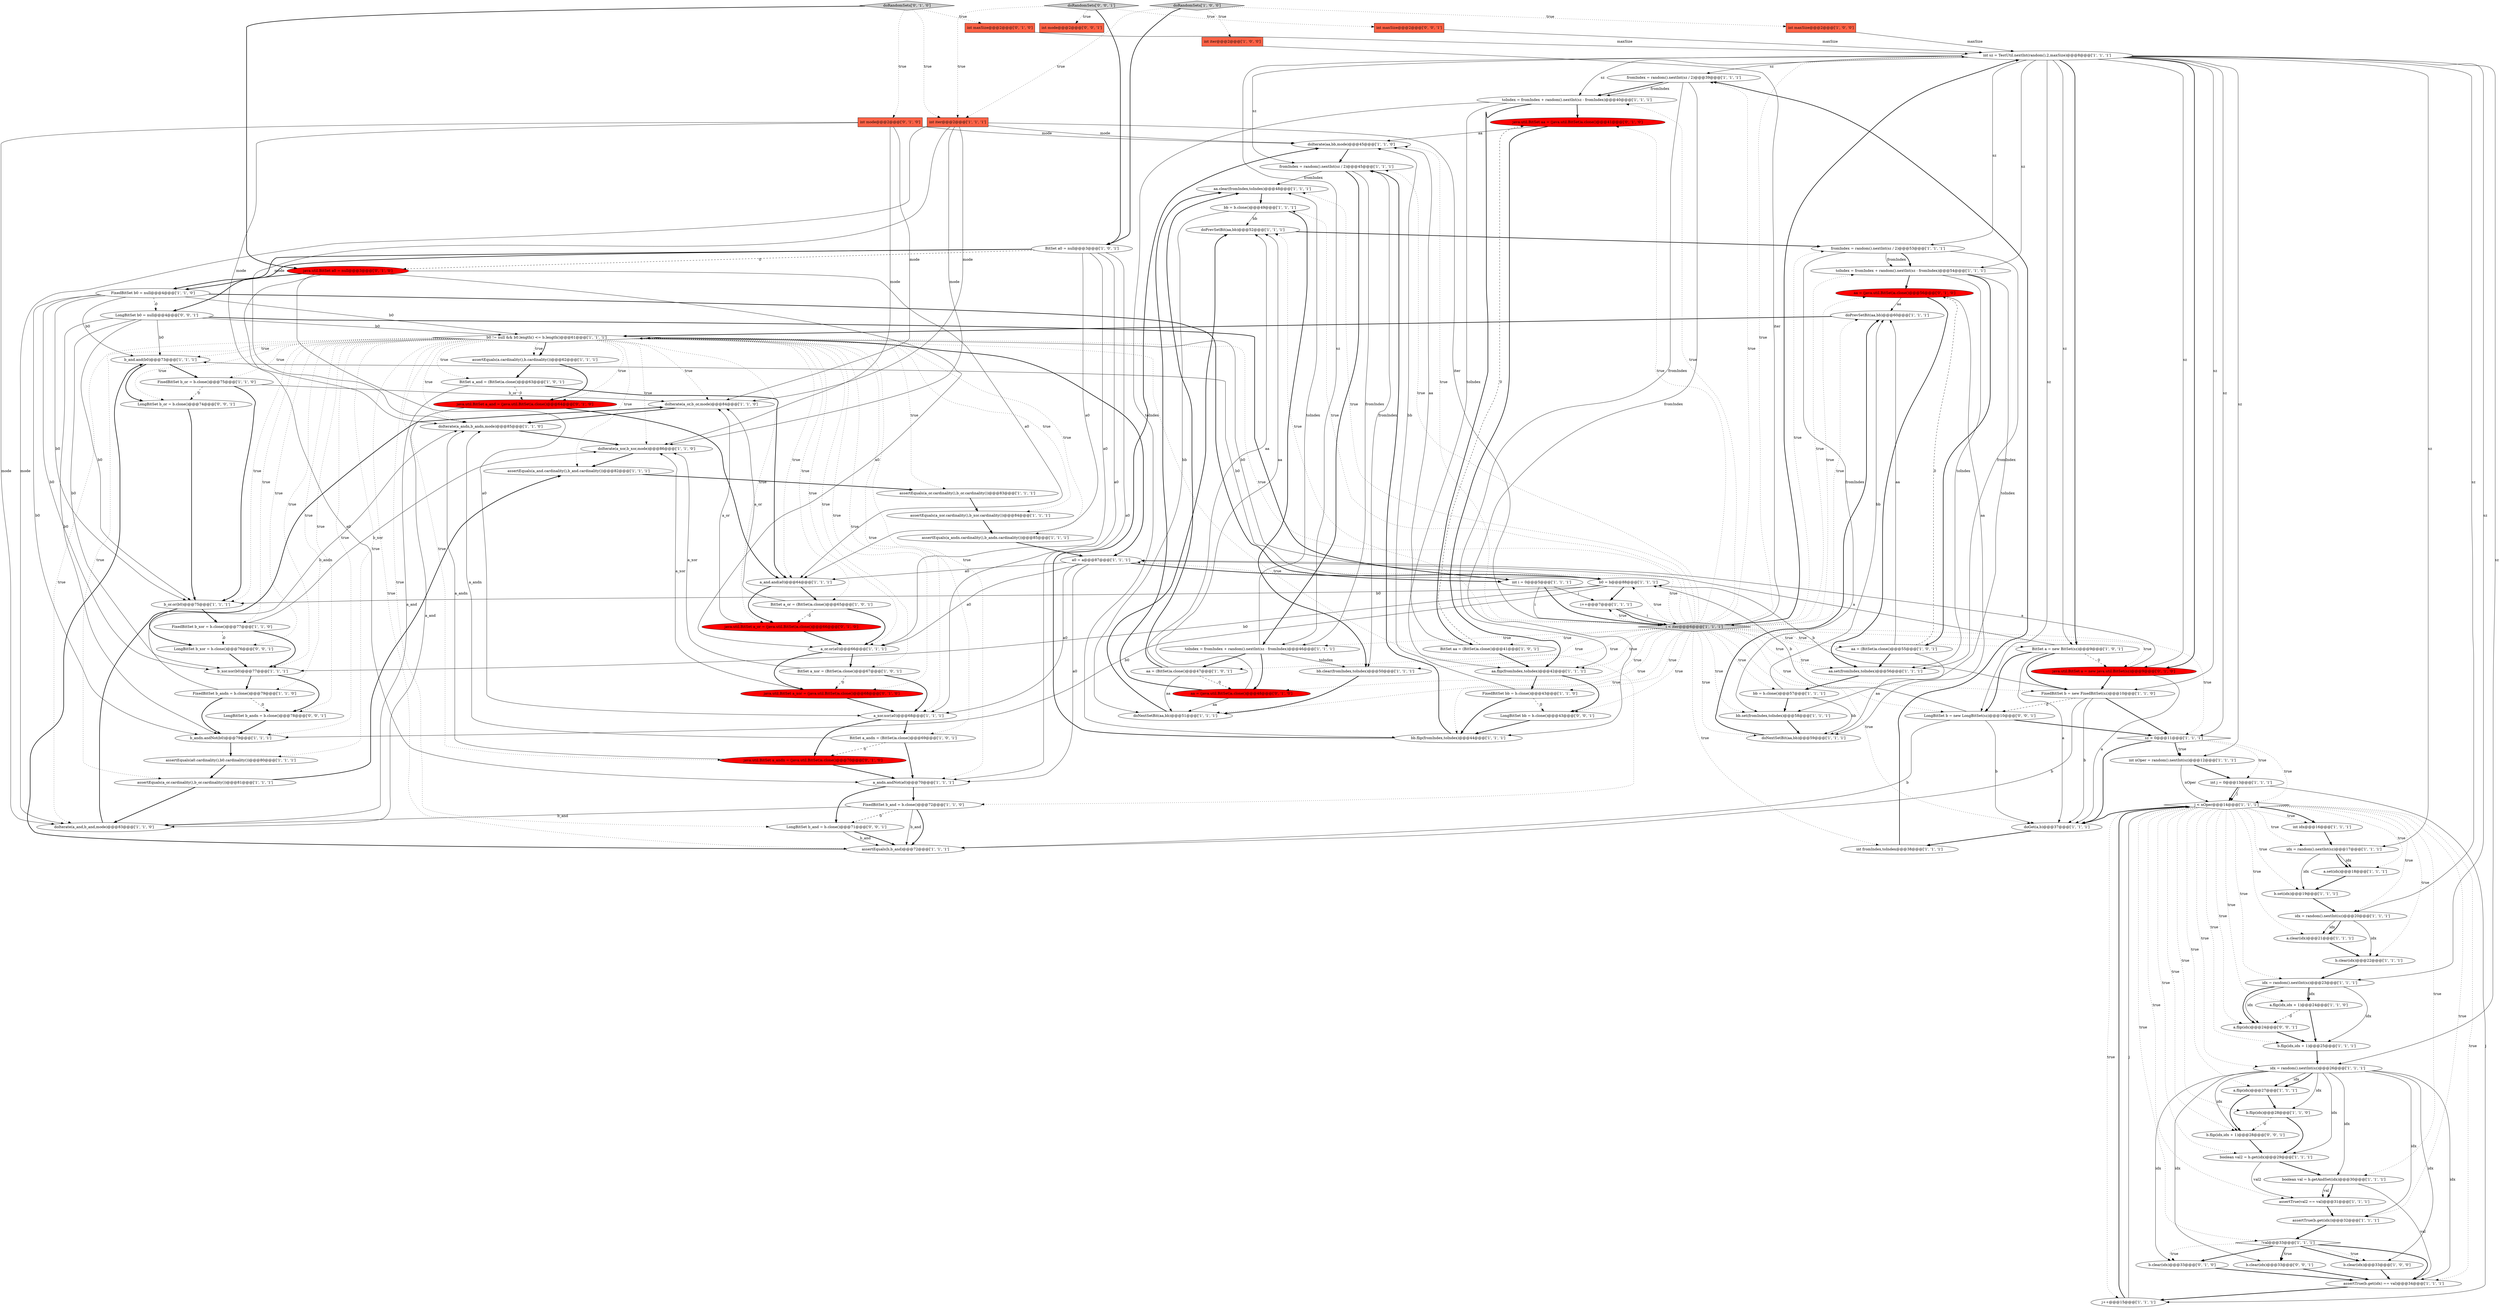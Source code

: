 digraph {
106 [style = filled, label = "int mode@@@2@@@['0', '0', '1']", fillcolor = tomato, shape = box image = "AAA0AAABBB3BBB"];
74 [style = filled, label = "b0 = b@@@88@@@['1', '1', '1']", fillcolor = white, shape = ellipse image = "AAA0AAABBB1BBB"];
55 [style = filled, label = "doPrevSetBit(aa,bb)@@@60@@@['1', '1', '1']", fillcolor = white, shape = ellipse image = "AAA0AAABBB1BBB"];
87 [style = filled, label = "doRandomSets['1', '0', '0']", fillcolor = lightgray, shape = diamond image = "AAA0AAABBB1BBB"];
80 [style = filled, label = "b0 != null && b0.length() <= b.length()@@@61@@@['1', '1', '1']", fillcolor = white, shape = diamond image = "AAA0AAABBB1BBB"];
84 [style = filled, label = "b_and.and(b0)@@@73@@@['1', '1', '1']", fillcolor = white, shape = ellipse image = "AAA0AAABBB1BBB"];
108 [style = filled, label = "b.clear(idx)@@@33@@@['0', '0', '1']", fillcolor = white, shape = ellipse image = "AAA0AAABBB3BBB"];
37 [style = filled, label = "BitSet a_andn = (BitSet)a.clone()@@@69@@@['1', '0', '1']", fillcolor = white, shape = ellipse image = "AAA0AAABBB1BBB"];
25 [style = filled, label = "fromIndex = random().nextInt(sz / 2)@@@39@@@['1', '1', '1']", fillcolor = white, shape = ellipse image = "AAA0AAABBB1BBB"];
92 [style = filled, label = "b.flip(idx,idx + 1)@@@25@@@['1', '1', '1']", fillcolor = white, shape = ellipse image = "AAA0AAABBB1BBB"];
94 [style = filled, label = "int maxSize@@@2@@@['0', '1', '0']", fillcolor = tomato, shape = box image = "AAA0AAABBB2BBB"];
70 [style = filled, label = "doIterate(a_xor,b_xor,mode)@@@86@@@['1', '1', '0']", fillcolor = white, shape = ellipse image = "AAA0AAABBB1BBB"];
73 [style = filled, label = "a.set(idx)@@@18@@@['1', '1', '1']", fillcolor = white, shape = ellipse image = "AAA0AAABBB1BBB"];
90 [style = filled, label = "toIndex = fromIndex + random().nextInt(sz - fromIndex)@@@40@@@['1', '1', '1']", fillcolor = white, shape = ellipse image = "AAA0AAABBB1BBB"];
61 [style = filled, label = "b.set(idx)@@@19@@@['1', '1', '1']", fillcolor = white, shape = ellipse image = "AAA0AAABBB1BBB"];
57 [style = filled, label = "a.clear(idx)@@@21@@@['1', '1', '1']", fillcolor = white, shape = ellipse image = "AAA0AAABBB1BBB"];
9 [style = filled, label = "int idx@@@16@@@['1', '1', '1']", fillcolor = white, shape = ellipse image = "AAA0AAABBB1BBB"];
83 [style = filled, label = "assertEquals(a_or.cardinality(),b_or.cardinality())@@@83@@@['1', '1', '1']", fillcolor = white, shape = ellipse image = "AAA0AAABBB1BBB"];
85 [style = filled, label = "b.clear(idx)@@@22@@@['1', '1', '1']", fillcolor = white, shape = ellipse image = "AAA0AAABBB1BBB"];
111 [style = filled, label = "b.flip(idx,idx + 1)@@@28@@@['0', '0', '1']", fillcolor = white, shape = ellipse image = "AAA0AAABBB3BBB"];
0 [style = filled, label = "aa.clear(fromIndex,toIndex)@@@48@@@['1', '1', '1']", fillcolor = white, shape = ellipse image = "AAA0AAABBB1BBB"];
96 [style = filled, label = "java.util.BitSet a_or = (java.util.BitSet)a.clone()@@@66@@@['0', '1', '0']", fillcolor = red, shape = ellipse image = "AAA1AAABBB2BBB"];
72 [style = filled, label = "j++@@@15@@@['1', '1', '1']", fillcolor = white, shape = ellipse image = "AAA0AAABBB1BBB"];
3 [style = filled, label = "FixedBitSet bb = b.clone()@@@43@@@['1', '1', '0']", fillcolor = white, shape = ellipse image = "AAA0AAABBB1BBB"];
47 [style = filled, label = "bb = b.clone()@@@57@@@['1', '1', '1']", fillcolor = white, shape = ellipse image = "AAA0AAABBB1BBB"];
63 [style = filled, label = "doIterate(a_andn,b_andn,mode)@@@85@@@['1', '1', '0']", fillcolor = white, shape = ellipse image = "AAA0AAABBB1BBB"];
107 [style = filled, label = "LongBitSet b_and = b.clone()@@@71@@@['0', '0', '1']", fillcolor = white, shape = ellipse image = "AAA0AAABBB3BBB"];
15 [style = filled, label = "doIterate(a_or,b_or,mode)@@@84@@@['1', '1', '0']", fillcolor = white, shape = ellipse image = "AAA0AAABBB1BBB"];
10 [style = filled, label = "int nOper = random().nextInt(sz)@@@12@@@['1', '1', '1']", fillcolor = white, shape = ellipse image = "AAA0AAABBB1BBB"];
40 [style = filled, label = "BitSet a = new BitSet(sz)@@@9@@@['1', '0', '1']", fillcolor = white, shape = ellipse image = "AAA0AAABBB1BBB"];
93 [style = filled, label = "java.util.BitSet a = new java.util.BitSet(sz)@@@9@@@['0', '1', '0']", fillcolor = red, shape = ellipse image = "AAA1AAABBB2BBB"];
95 [style = filled, label = "java.util.BitSet a0 = null@@@3@@@['0', '1', '0']", fillcolor = red, shape = ellipse image = "AAA1AAABBB2BBB"];
13 [style = filled, label = "assertEquals(b,b_and)@@@72@@@['1', '1', '1']", fillcolor = white, shape = ellipse image = "AAA0AAABBB1BBB"];
20 [style = filled, label = "aa = (BitSet)a.clone()@@@47@@@['1', '0', '1']", fillcolor = white, shape = ellipse image = "AAA0AAABBB1BBB"];
56 [style = filled, label = "FixedBitSet b = new FixedBitSet(sz)@@@10@@@['1', '1', '0']", fillcolor = white, shape = ellipse image = "AAA0AAABBB1BBB"];
49 [style = filled, label = "int maxSize@@@2@@@['1', '0', '0']", fillcolor = tomato, shape = box image = "AAA0AAABBB1BBB"];
86 [style = filled, label = "assertEquals(a_xor.cardinality(),b_xor.cardinality())@@@84@@@['1', '1', '1']", fillcolor = white, shape = ellipse image = "AAA0AAABBB1BBB"];
97 [style = filled, label = "java.util.BitSet aa = (java.util.BitSet)a.clone()@@@41@@@['0', '1', '0']", fillcolor = red, shape = ellipse image = "AAA1AAABBB2BBB"];
36 [style = filled, label = "FixedBitSet b_or = b.clone()@@@75@@@['1', '1', '0']", fillcolor = white, shape = ellipse image = "AAA0AAABBB1BBB"];
27 [style = filled, label = "b_andn.andNot(b0)@@@79@@@['1', '1', '1']", fillcolor = white, shape = ellipse image = "AAA0AAABBB1BBB"];
21 [style = filled, label = "toIndex = fromIndex + random().nextInt(sz - fromIndex)@@@54@@@['1', '1', '1']", fillcolor = white, shape = ellipse image = "AAA0AAABBB1BBB"];
104 [style = filled, label = "java.util.BitSet a_andn = (java.util.BitSet)a.clone()@@@70@@@['0', '1', '0']", fillcolor = red, shape = ellipse image = "AAA1AAABBB2BBB"];
65 [style = filled, label = "BitSet a_or = (BitSet)a.clone()@@@65@@@['1', '0', '1']", fillcolor = white, shape = ellipse image = "AAA0AAABBB1BBB"];
11 [style = filled, label = "i < iter@@@6@@@['1', '1', '1']", fillcolor = lightgray, shape = diamond image = "AAA0AAABBB1BBB"];
39 [style = filled, label = "a_xor.xor(a0)@@@68@@@['1', '1', '1']", fillcolor = white, shape = ellipse image = "AAA0AAABBB1BBB"];
118 [style = filled, label = "a.flip(idx)@@@24@@@['0', '0', '1']", fillcolor = white, shape = ellipse image = "AAA0AAABBB3BBB"];
52 [style = filled, label = "j < nOper@@@14@@@['1', '1', '1']", fillcolor = white, shape = diamond image = "AAA0AAABBB1BBB"];
103 [style = filled, label = "aa = (java.util.BitSet)a.clone()@@@56@@@['0', '1', '0']", fillcolor = red, shape = ellipse image = "AAA1AAABBB2BBB"];
50 [style = filled, label = "bb = b.clone()@@@49@@@['1', '1', '1']", fillcolor = white, shape = ellipse image = "AAA0AAABBB1BBB"];
7 [style = filled, label = "a.flip(idx,idx + 1)@@@24@@@['1', '1', '0']", fillcolor = white, shape = ellipse image = "AAA0AAABBB1BBB"];
76 [style = filled, label = "aa.set(fromIndex,toIndex)@@@56@@@['1', '1', '1']", fillcolor = white, shape = ellipse image = "AAA0AAABBB1BBB"];
38 [style = filled, label = "assertEquals(a_and.cardinality(),b_and.cardinality())@@@82@@@['1', '1', '1']", fillcolor = white, shape = ellipse image = "AAA0AAABBB1BBB"];
18 [style = filled, label = "a_and.and(a0)@@@64@@@['1', '1', '1']", fillcolor = white, shape = ellipse image = "AAA0AAABBB1BBB"];
77 [style = filled, label = "FixedBitSet b_andn = b.clone()@@@79@@@['1', '1', '0']", fillcolor = white, shape = ellipse image = "AAA0AAABBB1BBB"];
117 [style = filled, label = "LongBitSet b_or = b.clone()@@@74@@@['0', '0', '1']", fillcolor = white, shape = ellipse image = "AAA0AAABBB3BBB"];
91 [style = filled, label = "fromIndex = random().nextInt(sz / 2)@@@45@@@['1', '1', '1']", fillcolor = white, shape = ellipse image = "AAA0AAABBB1BBB"];
46 [style = filled, label = "b_or.or(b0)@@@75@@@['1', '1', '1']", fillcolor = white, shape = ellipse image = "AAA0AAABBB1BBB"];
115 [style = filled, label = "LongBitSet b0 = null@@@4@@@['0', '0', '1']", fillcolor = white, shape = ellipse image = "AAA0AAABBB3BBB"];
116 [style = filled, label = "int maxSize@@@2@@@['0', '0', '1']", fillcolor = tomato, shape = box image = "AAA0AAABBB3BBB"];
54 [style = filled, label = "doIterate(a_and,b_and,mode)@@@83@@@['1', '1', '0']", fillcolor = white, shape = ellipse image = "AAA0AAABBB1BBB"];
102 [style = filled, label = "java.util.BitSet a_xor = (java.util.BitSet)a.clone()@@@68@@@['0', '1', '0']", fillcolor = red, shape = ellipse image = "AAA1AAABBB2BBB"];
60 [style = filled, label = "bb.set(fromIndex,toIndex)@@@58@@@['1', '1', '1']", fillcolor = white, shape = ellipse image = "AAA0AAABBB1BBB"];
112 [style = filled, label = "doRandomSets['0', '0', '1']", fillcolor = lightgray, shape = diamond image = "AAA0AAABBB3BBB"];
43 [style = filled, label = "FixedBitSet b_and = b.clone()@@@72@@@['1', '1', '0']", fillcolor = white, shape = ellipse image = "AAA0AAABBB1BBB"];
71 [style = filled, label = "idx = random().nextInt(sz)@@@23@@@['1', '1', '1']", fillcolor = white, shape = ellipse image = "AAA0AAABBB1BBB"];
105 [style = filled, label = "aa = (java.util.BitSet)a.clone()@@@48@@@['0', '1', '0']", fillcolor = red, shape = ellipse image = "AAA1AAABBB2BBB"];
17 [style = filled, label = "doPrevSetBit(aa,bb)@@@52@@@['1', '1', '1']", fillcolor = white, shape = ellipse image = "AAA0AAABBB1BBB"];
31 [style = filled, label = "int fromIndex,toIndex@@@38@@@['1', '1', '1']", fillcolor = white, shape = ellipse image = "AAA0AAABBB1BBB"];
62 [style = filled, label = "sz > 0@@@11@@@['1', '1', '1']", fillcolor = white, shape = diamond image = "AAA0AAABBB1BBB"];
110 [style = filled, label = "LongBitSet b_xor = b.clone()@@@76@@@['0', '0', '1']", fillcolor = white, shape = ellipse image = "AAA0AAABBB3BBB"];
28 [style = filled, label = "assertTrue(b.get(idx) == val)@@@34@@@['1', '1', '1']", fillcolor = white, shape = ellipse image = "AAA0AAABBB1BBB"];
5 [style = filled, label = "BitSet a_xor = (BitSet)a.clone()@@@67@@@['1', '0', '1']", fillcolor = white, shape = ellipse image = "AAA0AAABBB1BBB"];
4 [style = filled, label = "fromIndex = random().nextInt(sz / 2)@@@53@@@['1', '1', '1']", fillcolor = white, shape = ellipse image = "AAA0AAABBB1BBB"];
24 [style = filled, label = "assertEquals(a0.cardinality(),b0.cardinality())@@@80@@@['1', '1', '1']", fillcolor = white, shape = ellipse image = "AAA0AAABBB1BBB"];
101 [style = filled, label = "java.util.BitSet a_and = (java.util.BitSet)a.clone()@@@64@@@['0', '1', '0']", fillcolor = red, shape = ellipse image = "AAA1AAABBB2BBB"];
1 [style = filled, label = "assertEquals(a_andn.cardinality(),b_andn.cardinality())@@@85@@@['1', '1', '1']", fillcolor = white, shape = ellipse image = "AAA0AAABBB1BBB"];
16 [style = filled, label = "a0 = a@@@87@@@['1', '1', '1']", fillcolor = white, shape = ellipse image = "AAA0AAABBB1BBB"];
35 [style = filled, label = "assertEquals(a.cardinality(),b.cardinality())@@@62@@@['1', '1', '1']", fillcolor = white, shape = ellipse image = "AAA0AAABBB1BBB"];
59 [style = filled, label = "a_andn.andNot(a0)@@@70@@@['1', '1', '1']", fillcolor = white, shape = ellipse image = "AAA0AAABBB1BBB"];
100 [style = filled, label = "int mode@@@2@@@['0', '1', '0']", fillcolor = tomato, shape = box image = "AAA0AAABBB2BBB"];
23 [style = filled, label = "b.clear(idx)@@@33@@@['1', '0', '0']", fillcolor = white, shape = ellipse image = "AAA0AAABBB1BBB"];
109 [style = filled, label = "LongBitSet b = new LongBitSet(sz)@@@10@@@['0', '0', '1']", fillcolor = white, shape = ellipse image = "AAA0AAABBB3BBB"];
42 [style = filled, label = "boolean val = b.getAndSet(idx)@@@30@@@['1', '1', '1']", fillcolor = white, shape = ellipse image = "AAA0AAABBB1BBB"];
8 [style = filled, label = "i++@@@7@@@['1', '1', '1']", fillcolor = white, shape = ellipse image = "AAA0AAABBB1BBB"];
45 [style = filled, label = "assertEquals(a_or.cardinality(),b_or.cardinality())@@@81@@@['1', '1', '1']", fillcolor = white, shape = ellipse image = "AAA0AAABBB1BBB"];
51 [style = filled, label = "int j = 0@@@13@@@['1', '1', '1']", fillcolor = white, shape = ellipse image = "AAA0AAABBB1BBB"];
58 [style = filled, label = "doIterate(aa,bb,mode)@@@45@@@['1', '1', '0']", fillcolor = white, shape = ellipse image = "AAA0AAABBB1BBB"];
29 [style = filled, label = "!val@@@33@@@['1', '1', '1']", fillcolor = white, shape = diamond image = "AAA0AAABBB1BBB"];
32 [style = filled, label = "toIndex = fromIndex + random().nextInt(sz - fromIndex)@@@46@@@['1', '1', '1']", fillcolor = white, shape = ellipse image = "AAA0AAABBB1BBB"];
82 [style = filled, label = "aa.flip(fromIndex,toIndex)@@@42@@@['1', '1', '1']", fillcolor = white, shape = ellipse image = "AAA0AAABBB1BBB"];
88 [style = filled, label = "boolean val2 = b.get(idx)@@@29@@@['1', '1', '1']", fillcolor = white, shape = ellipse image = "AAA0AAABBB1BBB"];
26 [style = filled, label = "doGet(a,b)@@@37@@@['1', '1', '1']", fillcolor = white, shape = ellipse image = "AAA0AAABBB1BBB"];
30 [style = filled, label = "idx = random().nextInt(sz)@@@17@@@['1', '1', '1']", fillcolor = white, shape = ellipse image = "AAA0AAABBB1BBB"];
12 [style = filled, label = "doNextSetBit(aa,bb)@@@51@@@['1', '1', '1']", fillcolor = white, shape = ellipse image = "AAA0AAABBB1BBB"];
67 [style = filled, label = "a.flip(idx)@@@27@@@['1', '1', '1']", fillcolor = white, shape = ellipse image = "AAA0AAABBB1BBB"];
79 [style = filled, label = "a_or.or(a0)@@@66@@@['1', '1', '1']", fillcolor = white, shape = ellipse image = "AAA0AAABBB1BBB"];
75 [style = filled, label = "idx = random().nextInt(sz)@@@20@@@['1', '1', '1']", fillcolor = white, shape = ellipse image = "AAA0AAABBB1BBB"];
34 [style = filled, label = "bb.flip(fromIndex,toIndex)@@@44@@@['1', '1', '1']", fillcolor = white, shape = ellipse image = "AAA0AAABBB1BBB"];
44 [style = filled, label = "assertTrue(b.get(idx))@@@32@@@['1', '1', '1']", fillcolor = white, shape = ellipse image = "AAA0AAABBB1BBB"];
78 [style = filled, label = "int i = 0@@@5@@@['1', '1', '1']", fillcolor = white, shape = ellipse image = "AAA0AAABBB1BBB"];
22 [style = filled, label = "BitSet aa = (BitSet)a.clone()@@@41@@@['1', '0', '1']", fillcolor = white, shape = ellipse image = "AAA0AAABBB1BBB"];
33 [style = filled, label = "assertTrue(val2 == val)@@@31@@@['1', '1', '1']", fillcolor = white, shape = ellipse image = "AAA0AAABBB1BBB"];
2 [style = filled, label = "idx = random().nextInt(sz)@@@26@@@['1', '1', '1']", fillcolor = white, shape = ellipse image = "AAA0AAABBB1BBB"];
41 [style = filled, label = "b.flip(idx)@@@28@@@['1', '1', '0']", fillcolor = white, shape = ellipse image = "AAA0AAABBB1BBB"];
64 [style = filled, label = "BitSet a0 = null@@@3@@@['1', '0', '1']", fillcolor = white, shape = ellipse image = "AAA0AAABBB1BBB"];
14 [style = filled, label = "int iter@@@2@@@['1', '0', '0']", fillcolor = tomato, shape = box image = "AAA0AAABBB1BBB"];
114 [style = filled, label = "LongBitSet b_andn = b.clone()@@@78@@@['0', '0', '1']", fillcolor = white, shape = ellipse image = "AAA0AAABBB3BBB"];
113 [style = filled, label = "LongBitSet bb = b.clone()@@@43@@@['0', '0', '1']", fillcolor = white, shape = ellipse image = "AAA0AAABBB3BBB"];
81 [style = filled, label = "int sz = TestUtil.nextInt(random(),2,maxSize)@@@8@@@['1', '1', '1']", fillcolor = white, shape = ellipse image = "AAA0AAABBB1BBB"];
66 [style = filled, label = "BitSet a_and = (BitSet)a.clone()@@@63@@@['1', '0', '1']", fillcolor = white, shape = ellipse image = "AAA0AAABBB1BBB"];
19 [style = filled, label = "FixedBitSet b0 = null@@@4@@@['1', '1', '0']", fillcolor = white, shape = ellipse image = "AAA0AAABBB1BBB"];
48 [style = filled, label = "FixedBitSet b_xor = b.clone()@@@77@@@['1', '1', '0']", fillcolor = white, shape = ellipse image = "AAA0AAABBB1BBB"];
6 [style = filled, label = "b_xor.xor(b0)@@@77@@@['1', '1', '1']", fillcolor = white, shape = ellipse image = "AAA0AAABBB1BBB"];
69 [style = filled, label = "doNextSetBit(aa,bb)@@@59@@@['1', '1', '1']", fillcolor = white, shape = ellipse image = "AAA0AAABBB1BBB"];
68 [style = filled, label = "bb.clear(fromIndex,toIndex)@@@50@@@['1', '1', '1']", fillcolor = white, shape = ellipse image = "AAA0AAABBB1BBB"];
89 [style = filled, label = "int iter@@@2@@@['1', '1', '1']", fillcolor = tomato, shape = box image = "AAA0AAABBB1BBB"];
99 [style = filled, label = "b.clear(idx)@@@33@@@['0', '1', '0']", fillcolor = white, shape = ellipse image = "AAA0AAABBB2BBB"];
53 [style = filled, label = "aa = (BitSet)a.clone()@@@55@@@['1', '0', '1']", fillcolor = white, shape = ellipse image = "AAA0AAABBB1BBB"];
98 [style = filled, label = "doRandomSets['0', '1', '0']", fillcolor = lightgray, shape = diamond image = "AAA0AAABBB2BBB"];
66->101 [style = dashed, label="0"];
80->35 [style = dotted, label="true"];
56->26 [style = solid, label="b"];
100->58 [style = solid, label="mode"];
2->99 [style = solid, label="idx"];
97->82 [style = bold, label=""];
92->2 [style = bold, label=""];
2->41 [style = solid, label="idx"];
46->48 [style = bold, label=""];
108->28 [style = bold, label=""];
52->9 [style = dotted, label="true"];
11->34 [style = dotted, label="true"];
85->71 [style = bold, label=""];
39->104 [style = bold, label=""];
73->61 [style = bold, label=""];
45->38 [style = bold, label=""];
77->114 [style = dashed, label="0"];
64->39 [style = solid, label="a0"];
43->13 [style = solid, label="b_and"];
52->30 [style = dotted, label="true"];
16->59 [style = solid, label="a0"];
21->103 [style = bold, label=""];
52->111 [style = dotted, label="true"];
32->20 [style = bold, label=""];
83->86 [style = bold, label=""];
52->57 [style = dotted, label="true"];
71->118 [style = solid, label="idx"];
8->11 [style = solid, label="i"];
5->39 [style = bold, label=""];
34->91 [style = bold, label=""];
40->93 [style = dashed, label="0"];
112->64 [style = bold, label=""];
52->85 [style = dotted, label="true"];
74->6 [style = solid, label="b0"];
18->96 [style = bold, label=""];
2->88 [style = solid, label="idx"];
43->13 [style = bold, label=""];
11->69 [style = dotted, label="true"];
49->81 [style = solid, label="maxSize"];
53->103 [style = dashed, label="0"];
80->16 [style = bold, label=""];
29->99 [style = dotted, label="true"];
88->33 [style = solid, label="val2"];
80->107 [style = dotted, label="true"];
95->19 [style = bold, label=""];
112->106 [style = dotted, label="true"];
89->70 [style = solid, label="mode"];
115->84 [style = solid, label="b0"];
7->92 [style = bold, label=""];
11->68 [style = dotted, label="true"];
81->2 [style = solid, label="sz"];
80->5 [style = dotted, label="true"];
96->15 [style = solid, label="a_or"];
90->97 [style = bold, label=""];
2->67 [style = solid, label="idx"];
40->26 [style = solid, label="a"];
115->80 [style = solid, label="b0"];
40->56 [style = bold, label=""];
90->22 [style = bold, label=""];
47->55 [style = solid, label="bb"];
16->18 [style = solid, label="a0"];
56->109 [style = dashed, label="0"];
100->54 [style = solid, label="mode"];
65->79 [style = bold, label=""];
80->65 [style = dotted, label="true"];
5->102 [style = dashed, label="0"];
89->11 [style = solid, label="iter"];
6->77 [style = bold, label=""];
58->91 [style = bold, label=""];
84->117 [style = bold, label=""];
52->7 [style = dotted, label="true"];
80->24 [style = dotted, label="true"];
95->59 [style = solid, label="a0"];
71->92 [style = solid, label="idx"];
20->17 [style = solid, label="aa"];
98->100 [style = dotted, label="true"];
42->28 [style = solid, label="val"];
102->70 [style = solid, label="a_xor"];
27->24 [style = bold, label=""];
4->60 [style = solid, label="fromIndex"];
80->35 [style = bold, label=""];
71->118 [style = bold, label=""];
17->4 [style = bold, label=""];
89->54 [style = solid, label="mode"];
80->39 [style = dotted, label="true"];
57->85 [style = bold, label=""];
97->58 [style = solid, label="aa"];
105->17 [style = solid, label="aa"];
62->10 [style = bold, label=""];
40->16 [style = solid, label="a"];
80->45 [style = dotted, label="true"];
81->93 [style = bold, label=""];
100->63 [style = solid, label="mode"];
45->54 [style = bold, label=""];
11->62 [style = dotted, label="true"];
62->10 [style = dotted, label="true"];
29->99 [style = bold, label=""];
11->58 [style = dotted, label="true"];
11->21 [style = dotted, label="true"];
2->44 [style = solid, label="idx"];
90->34 [style = solid, label="toIndex"];
80->46 [style = dotted, label="true"];
22->97 [style = dashed, label="0"];
113->34 [style = bold, label=""];
67->111 [style = bold, label=""];
91->0 [style = solid, label="fromIndex"];
115->78 [style = bold, label=""];
52->75 [style = dotted, label="true"];
52->28 [style = dotted, label="true"];
87->49 [style = dotted, label="true"];
20->0 [style = bold, label=""];
93->16 [style = solid, label="a"];
29->23 [style = dotted, label="true"];
2->67 [style = bold, label=""];
64->59 [style = solid, label="a0"];
2->23 [style = solid, label="idx"];
22->82 [style = bold, label=""];
69->55 [style = bold, label=""];
36->15 [style = solid, label="b_or"];
2->28 [style = solid, label="idx"];
34->58 [style = bold, label=""];
81->75 [style = solid, label="sz"];
23->28 [style = bold, label=""];
61->75 [style = bold, label=""];
11->31 [style = dotted, label="true"];
80->77 [style = dotted, label="true"];
79->102 [style = bold, label=""];
21->76 [style = solid, label="toIndex"];
52->29 [style = dotted, label="true"];
4->76 [style = solid, label="fromIndex"];
32->68 [style = solid, label="toIndex"];
11->8 [style = dotted, label="true"];
47->60 [style = bold, label=""];
11->93 [style = dotted, label="true"];
30->73 [style = solid, label="idx"];
81->21 [style = solid, label="sz"];
11->97 [style = dotted, label="true"];
81->71 [style = solid, label="sz"];
77->63 [style = solid, label="b_andn"];
11->60 [style = dotted, label="true"];
52->9 [style = bold, label=""];
75->85 [style = solid, label="idx"];
95->39 [style = solid, label="a0"];
72->52 [style = bold, label=""];
80->6 [style = dotted, label="true"];
98->94 [style = dotted, label="true"];
80->83 [style = dotted, label="true"];
25->34 [style = solid, label="fromIndex"];
68->12 [style = bold, label=""];
78->8 [style = solid, label="i"];
80->66 [style = dotted, label="true"];
36->46 [style = bold, label=""];
80->63 [style = dotted, label="true"];
74->80 [style = solid, label="b0"];
1->16 [style = bold, label=""];
52->2 [style = dotted, label="true"];
52->72 [style = dotted, label="true"];
52->41 [style = dotted, label="true"];
74->46 [style = solid, label="b0"];
62->26 [style = bold, label=""];
99->28 [style = bold, label=""];
98->89 [style = dotted, label="true"];
11->113 [style = dotted, label="true"];
52->26 [style = bold, label=""];
39->37 [style = bold, label=""];
2->42 [style = solid, label="idx"];
31->25 [style = bold, label=""];
64->19 [style = bold, label=""];
80->110 [style = dotted, label="true"];
78->11 [style = solid, label="i"];
63->70 [style = bold, label=""];
11->4 [style = dotted, label="true"];
53->76 [style = bold, label=""];
48->6 [style = bold, label=""];
80->117 [style = dotted, label="true"];
19->80 [style = solid, label="b0"];
35->101 [style = bold, label=""];
80->27 [style = dotted, label="true"];
71->7 [style = solid, label="idx"];
29->108 [style = bold, label=""];
46->110 [style = bold, label=""];
52->92 [style = dotted, label="true"];
11->91 [style = dotted, label="true"];
80->37 [style = dotted, label="true"];
60->69 [style = bold, label=""];
11->103 [style = dotted, label="true"];
64->95 [style = dashed, label="0"];
25->82 [style = solid, label="fromIndex"];
100->70 [style = solid, label="mode"];
109->13 [style = solid, label="b"];
81->91 [style = solid, label="sz"];
11->56 [style = dotted, label="true"];
80->84 [style = dotted, label="true"];
81->25 [style = solid, label="sz"];
52->33 [style = dotted, label="true"];
11->55 [style = dotted, label="true"];
104->59 [style = bold, label=""];
16->39 [style = solid, label="a0"];
95->18 [style = solid, label="a0"];
9->30 [style = bold, label=""];
11->22 [style = dotted, label="true"];
81->56 [style = solid, label="sz"];
2->111 [style = solid, label="idx"];
29->28 [style = bold, label=""];
62->51 [style = dotted, label="true"];
67->41 [style = bold, label=""];
3->113 [style = dashed, label="0"];
52->118 [style = dotted, label="true"];
80->101 [style = dotted, label="true"];
15->63 [style = bold, label=""];
105->12 [style = solid, label="aa"];
95->79 [style = solid, label="a0"];
21->53 [style = bold, label=""];
62->52 [style = dotted, label="true"];
81->10 [style = solid, label="sz"];
19->46 [style = solid, label="b0"];
100->15 [style = solid, label="mode"];
74->8 [style = bold, label=""];
41->111 [style = dashed, label="0"];
19->78 [style = bold, label=""];
19->115 [style = dashed, label="0"];
70->38 [style = bold, label=""];
52->61 [style = dotted, label="true"];
11->109 [style = dotted, label="true"];
11->40 [style = dotted, label="true"];
52->44 [style = dotted, label="true"];
56->74 [style = solid, label="b"];
2->108 [style = solid, label="idx"];
40->109 [style = bold, label=""];
96->79 [style = bold, label=""];
64->115 [style = bold, label=""];
33->44 [style = bold, label=""];
8->11 [style = bold, label=""];
13->84 [style = bold, label=""];
55->80 [style = bold, label=""];
52->71 [style = dotted, label="true"];
107->13 [style = solid, label="b_and"];
74->84 [style = solid, label="b0"];
91->32 [style = bold, label=""];
91->68 [style = solid, label="fromIndex"];
4->21 [style = bold, label=""];
56->62 [style = bold, label=""];
112->116 [style = dotted, label="true"];
76->47 [style = bold, label=""];
109->74 [style = solid, label="b"];
11->26 [style = dotted, label="true"];
80->13 [style = dotted, label="true"];
16->79 [style = solid, label="a0"];
81->40 [style = solid, label="sz"];
56->13 [style = solid, label="b"];
71->7 [style = bold, label=""];
80->48 [style = dotted, label="true"];
78->11 [style = bold, label=""];
43->107 [style = dashed, label="0"];
74->27 [style = solid, label="b0"];
4->21 [style = solid, label="fromIndex"];
109->26 [style = solid, label="b"];
18->65 [style = bold, label=""];
25->90 [style = bold, label=""];
59->43 [style = bold, label=""];
82->113 [style = bold, label=""];
80->38 [style = dotted, label="true"];
28->72 [style = bold, label=""];
75->57 [style = solid, label="idx"];
37->63 [style = solid, label="a_andn"];
94->81 [style = solid, label="maxSize"];
53->69 [style = solid, label="aa"];
44->29 [style = bold, label=""];
12->17 [style = bold, label=""];
43->54 [style = solid, label="b_and"];
53->55 [style = solid, label="aa"];
86->1 [style = bold, label=""];
51->52 [style = bold, label=""];
54->15 [style = bold, label=""];
25->90 [style = solid, label="fromIndex"];
110->6 [style = bold, label=""];
105->0 [style = bold, label=""];
59->107 [style = bold, label=""];
118->92 [style = bold, label=""];
103->55 [style = solid, label="aa"];
111->88 [style = bold, label=""];
104->63 [style = solid, label="a_andn"];
80->1 [style = dotted, label="true"];
11->53 [style = dotted, label="true"];
98->95 [style = bold, label=""];
81->62 [style = solid, label="sz"];
102->39 [style = bold, label=""];
30->61 [style = solid, label="idx"];
115->27 [style = solid, label="b0"];
51->72 [style = solid, label="j"];
101->54 [style = solid, label="a_and"];
66->54 [style = solid, label="a_and"];
80->70 [style = dotted, label="true"];
42->33 [style = bold, label=""];
75->57 [style = bold, label=""];
80->43 [style = dotted, label="true"];
81->32 [style = solid, label="sz"];
103->76 [style = bold, label=""];
36->117 [style = dashed, label="0"];
11->50 [style = dotted, label="true"];
93->26 [style = solid, label="a"];
89->15 [style = solid, label="mode"];
16->74 [style = bold, label=""];
11->25 [style = dotted, label="true"];
66->18 [style = bold, label=""];
5->70 [style = solid, label="a_xor"];
80->36 [style = dotted, label="true"];
87->14 [style = dotted, label="true"];
89->63 [style = solid, label="mode"];
84->36 [style = bold, label=""];
19->27 [style = solid, label="b0"];
81->4 [style = solid, label="sz"];
90->82 [style = solid, label="toIndex"];
11->12 [style = dotted, label="true"];
41->88 [style = bold, label=""];
80->54 [style = dotted, label="true"];
14->11 [style = solid, label="iter"];
3->34 [style = bold, label=""];
11->76 [style = dotted, label="true"];
3->58 [style = solid, label="bb"];
42->33 [style = solid, label="val"];
77->27 [style = bold, label=""];
11->0 [style = dotted, label="true"];
21->60 [style = solid, label="toIndex"];
50->68 [style = bold, label=""];
114->27 [style = bold, label=""];
81->30 [style = solid, label="sz"];
50->17 [style = solid, label="bb"];
80->86 [style = dotted, label="true"];
80->79 [style = dotted, label="true"];
10->51 [style = bold, label=""];
11->90 [style = dotted, label="true"];
35->66 [style = bold, label=""];
87->89 [style = dotted, label="true"];
87->64 [style = bold, label=""];
101->18 [style = bold, label=""];
52->88 [style = dotted, label="true"];
29->23 [style = bold, label=""];
64->18 [style = solid, label="a0"];
65->15 [style = solid, label="a_or"];
115->6 [style = solid, label="b0"];
81->109 [style = solid, label="sz"];
89->58 [style = solid, label="mode"];
64->79 [style = solid, label="a0"];
11->81 [style = dotted, label="true"];
30->73 [style = bold, label=""];
52->73 [style = dotted, label="true"];
80->18 [style = dotted, label="true"];
11->16 [style = dotted, label="true"];
93->56 [style = bold, label=""];
22->58 [style = solid, label="aa"];
52->67 [style = dotted, label="true"];
11->74 [style = dotted, label="true"];
7->118 [style = dashed, label="0"];
91->32 [style = solid, label="fromIndex"];
82->3 [style = bold, label=""];
103->69 [style = solid, label="aa"];
47->69 [style = solid, label="bb"];
19->84 [style = solid, label="b0"];
116->81 [style = solid, label="maxSize"];
65->96 [style = dashed, label="0"];
88->42 [style = bold, label=""];
11->17 [style = dotted, label="true"];
52->42 [style = dotted, label="true"];
29->108 [style = dotted, label="true"];
19->6 [style = solid, label="b0"];
50->12 [style = solid, label="bb"];
38->83 [style = bold, label=""];
32->105 [style = bold, label=""];
24->45 [style = bold, label=""];
11->82 [style = dotted, label="true"];
80->102 [style = dotted, label="true"];
11->20 [style = dotted, label="true"];
26->31 [style = bold, label=""];
81->93 [style = solid, label="sz"];
51->52 [style = solid, label="j"];
80->59 [style = dotted, label="true"];
11->47 [style = dotted, label="true"];
109->62 [style = bold, label=""];
11->3 [style = dotted, label="true"];
48->70 [style = solid, label="b_xor"];
107->13 [style = bold, label=""];
11->32 [style = dotted, label="true"];
81->90 [style = solid, label="sz"];
11->105 [style = dotted, label="true"];
48->110 [style = dashed, label="0"];
80->104 [style = dotted, label="true"];
80->114 [style = dotted, label="true"];
0->50 [style = bold, label=""];
79->5 [style = bold, label=""];
115->46 [style = solid, label="b0"];
117->46 [style = bold, label=""];
112->89 [style = dotted, label="true"];
80->96 [style = dotted, label="true"];
37->59 [style = bold, label=""];
81->40 [style = bold, label=""];
80->15 [style = dotted, label="true"];
20->105 [style = dashed, label="0"];
20->12 [style = solid, label="aa"];
11->81 [style = bold, label=""];
72->52 [style = solid, label="j"];
10->52 [style = solid, label="nOper"];
37->104 [style = dashed, label="0"];
11->80 [style = dotted, label="true"];
6->114 [style = bold, label=""];
32->0 [style = solid, label="toIndex"];
}
